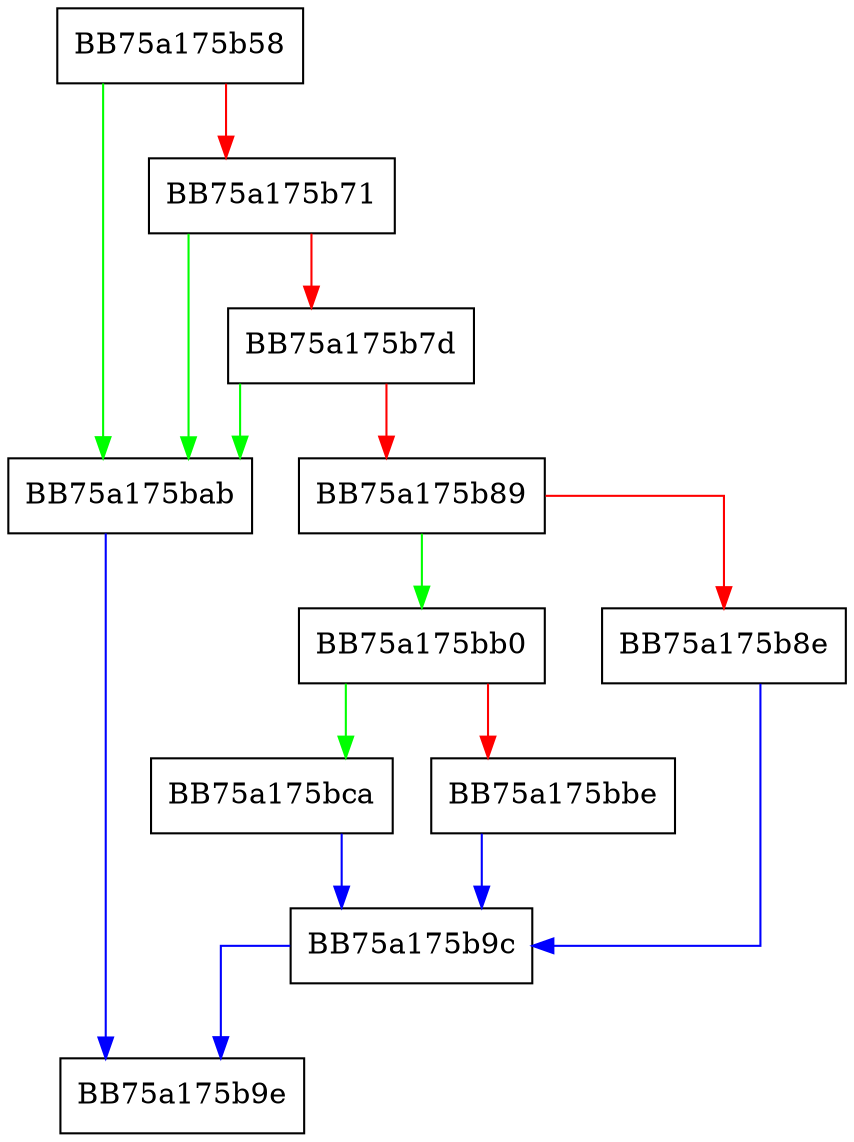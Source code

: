 digraph numToInt32 {
  node [shape="box"];
  graph [splines=ortho];
  BB75a175b58 -> BB75a175bab [color="green"];
  BB75a175b58 -> BB75a175b71 [color="red"];
  BB75a175b71 -> BB75a175bab [color="green"];
  BB75a175b71 -> BB75a175b7d [color="red"];
  BB75a175b7d -> BB75a175bab [color="green"];
  BB75a175b7d -> BB75a175b89 [color="red"];
  BB75a175b89 -> BB75a175bb0 [color="green"];
  BB75a175b89 -> BB75a175b8e [color="red"];
  BB75a175b8e -> BB75a175b9c [color="blue"];
  BB75a175b9c -> BB75a175b9e [color="blue"];
  BB75a175bab -> BB75a175b9e [color="blue"];
  BB75a175bb0 -> BB75a175bca [color="green"];
  BB75a175bb0 -> BB75a175bbe [color="red"];
  BB75a175bbe -> BB75a175b9c [color="blue"];
  BB75a175bca -> BB75a175b9c [color="blue"];
}